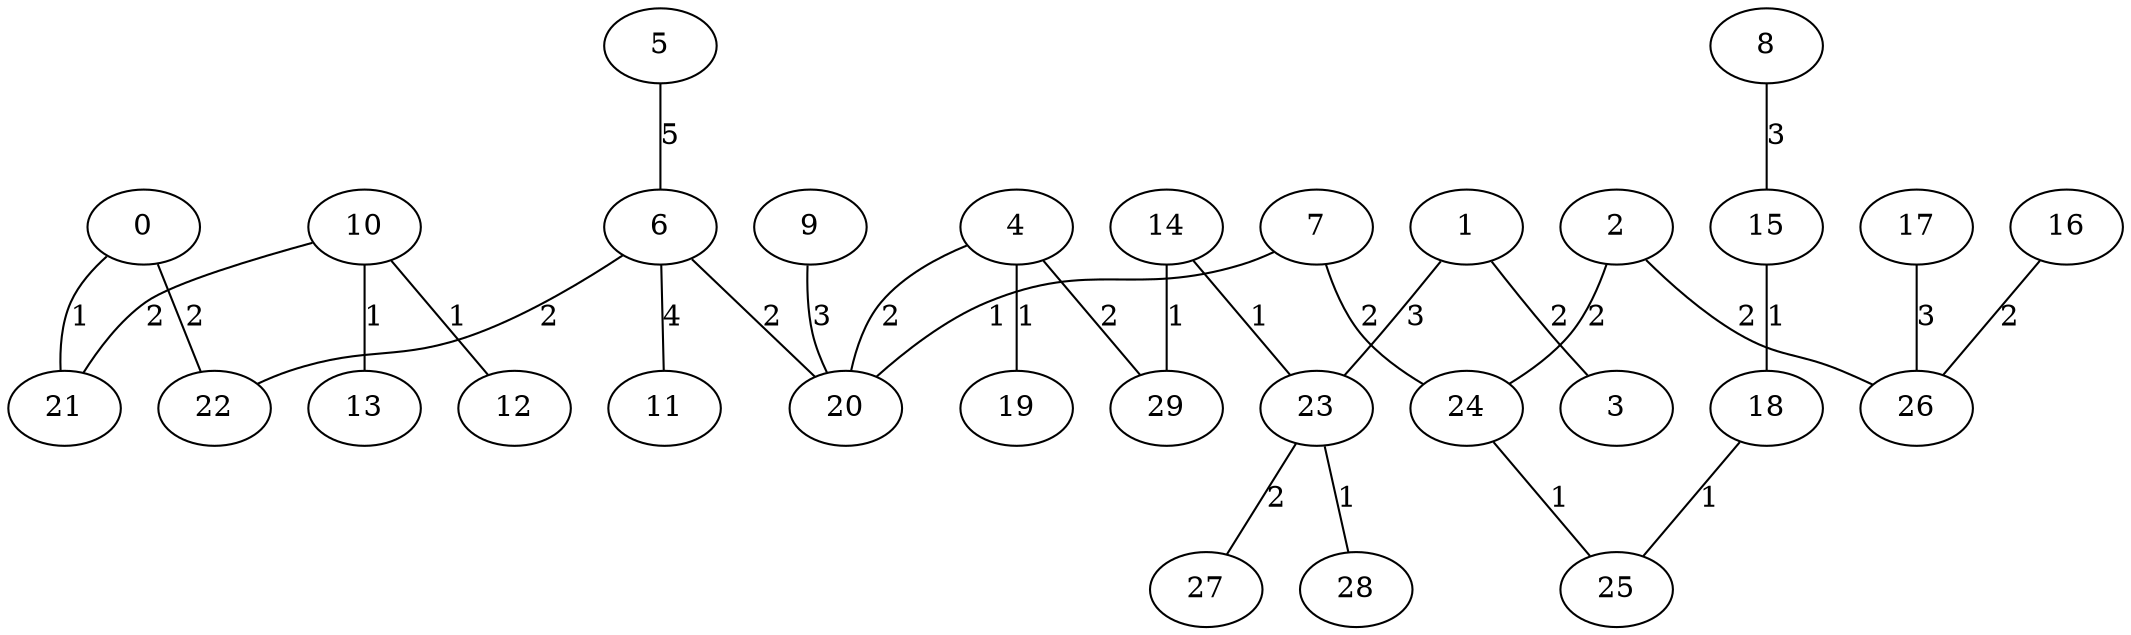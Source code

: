 graph {
	0 [label=0]
	21 [label=21]
	4 [label=4]
	19 [label=19]
	7 [label=7]
	20 [label=20]
	10 [label=10]
	12 [label=12]
	13 [label=13]
	14 [label=14]
	23 [label=23]
	29 [label=29]
	15 [label=15]
	18 [label=18]
	25 [label=25]
	28 [label=28]
	24 [label=24]
	22 [label=22]
	1 [label=1]
	3 [label=3]
	2 [label=2]
	26 [label=26]
	6 [label=6]
	16 [label=16]
	27 [label=27]
	8 [label=8]
	9 [label=9]
	17 [label=17]
	11 [label=11]
	5 [label=5]
	0 -- 21 [label=1]
	4 -- 19 [label=1]
	7 -- 20 [label=1]
	10 -- 12 [label=1]
	10 -- 13 [label=1]
	14 -- 23 [label=1]
	14 -- 29 [label=1]
	15 -- 18 [label=1]
	18 -- 25 [label=1]
	23 -- 28 [label=1]
	24 -- 25 [label=1]
	0 -- 22 [label=2]
	1 -- 3 [label=2]
	2 -- 24 [label=2]
	2 -- 26 [label=2]
	4 -- 20 [label=2]
	4 -- 29 [label=2]
	6 -- 20 [label=2]
	6 -- 22 [label=2]
	7 -- 24 [label=2]
	10 -- 21 [label=2]
	16 -- 26 [label=2]
	23 -- 27 [label=2]
	1 -- 23 [label=3]
	8 -- 15 [label=3]
	9 -- 20 [label=3]
	17 -- 26 [label=3]
	6 -- 11 [label=4]
	5 -- 6 [label=5]
}

